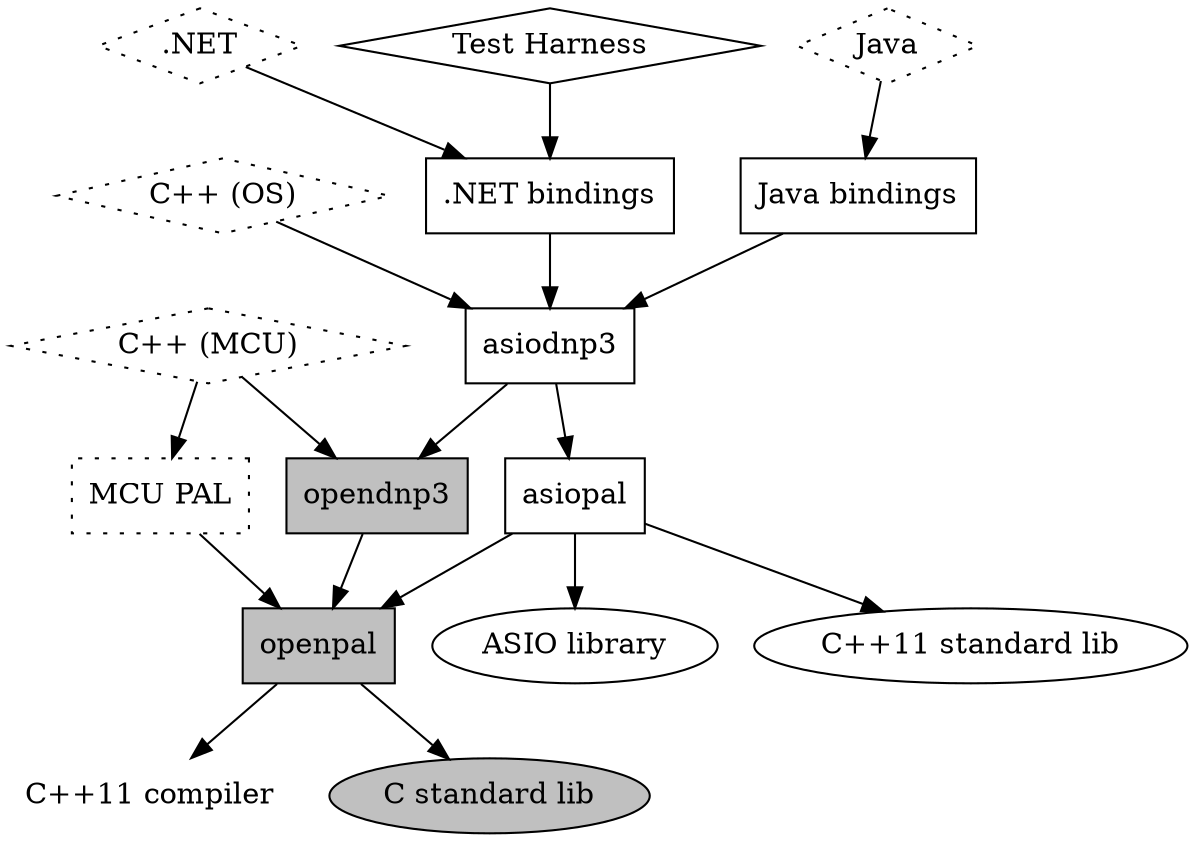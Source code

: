 digraph foo {	
	
	cxx [label="C++11 compiler", shape = plaintext];
	cstdlib [label="C standard lib", shape=ellipse, style = filled, fillcolor = grey];

	openpal [label="openpal", shape=rectange, style = filled, fillcolor = grey];
	mcupal [label="MCU PAL", shape=rectange, style = dotted, fillcolor = grey];
	asio [label="ASIO library", shape=ellipse];
	asiopal [label="asiopal", shape=rectange];
	
	mcuapp [label="C++ (MCU)", shape=diamond, style = dotted, fillcolor = grey];
		
	cxxstdlib [label="C++11 standard lib", shape=ellipse];
	
	opendnp3 [label="opendnp3", shape=rectange, style = filled, fillcolor = grey];
	asiodnp3 [label="asiodnp3", shape=rectange];

	cppapp [label="C++ (OS)", style = dotted, shape=diamond];

	dotnet [label=".NET bindings", shape=rectange];
	java [label="Java bindings", shape=rectange];

	dotnetapp [label=".NET", style = dotted, shape=diamond];
	simulator [label="Test Harness", shape=diamond];
	javaapp [label="Java", style = dotted, shape=diamond];

	dotnet->asiodnp3;
	java->asiodnp3;

	dotnetapp->dotnet;
	simulator->dotnet;
	javaapp->java;

	openpal->cxx;
	openpal->cstdlib;
	mcupal->openpal;
	mcuapp->mcupal;
	mcuapp->opendnp3;
	opendnp3->openpal;

	asiopal->cxxstdlib;
	asiopal->asio;
	asiodnp3->asiopal;
	cppapp->asiodnp3;
	asiopal->openpal;
	asiodnp3->opendnp3;
	
}
